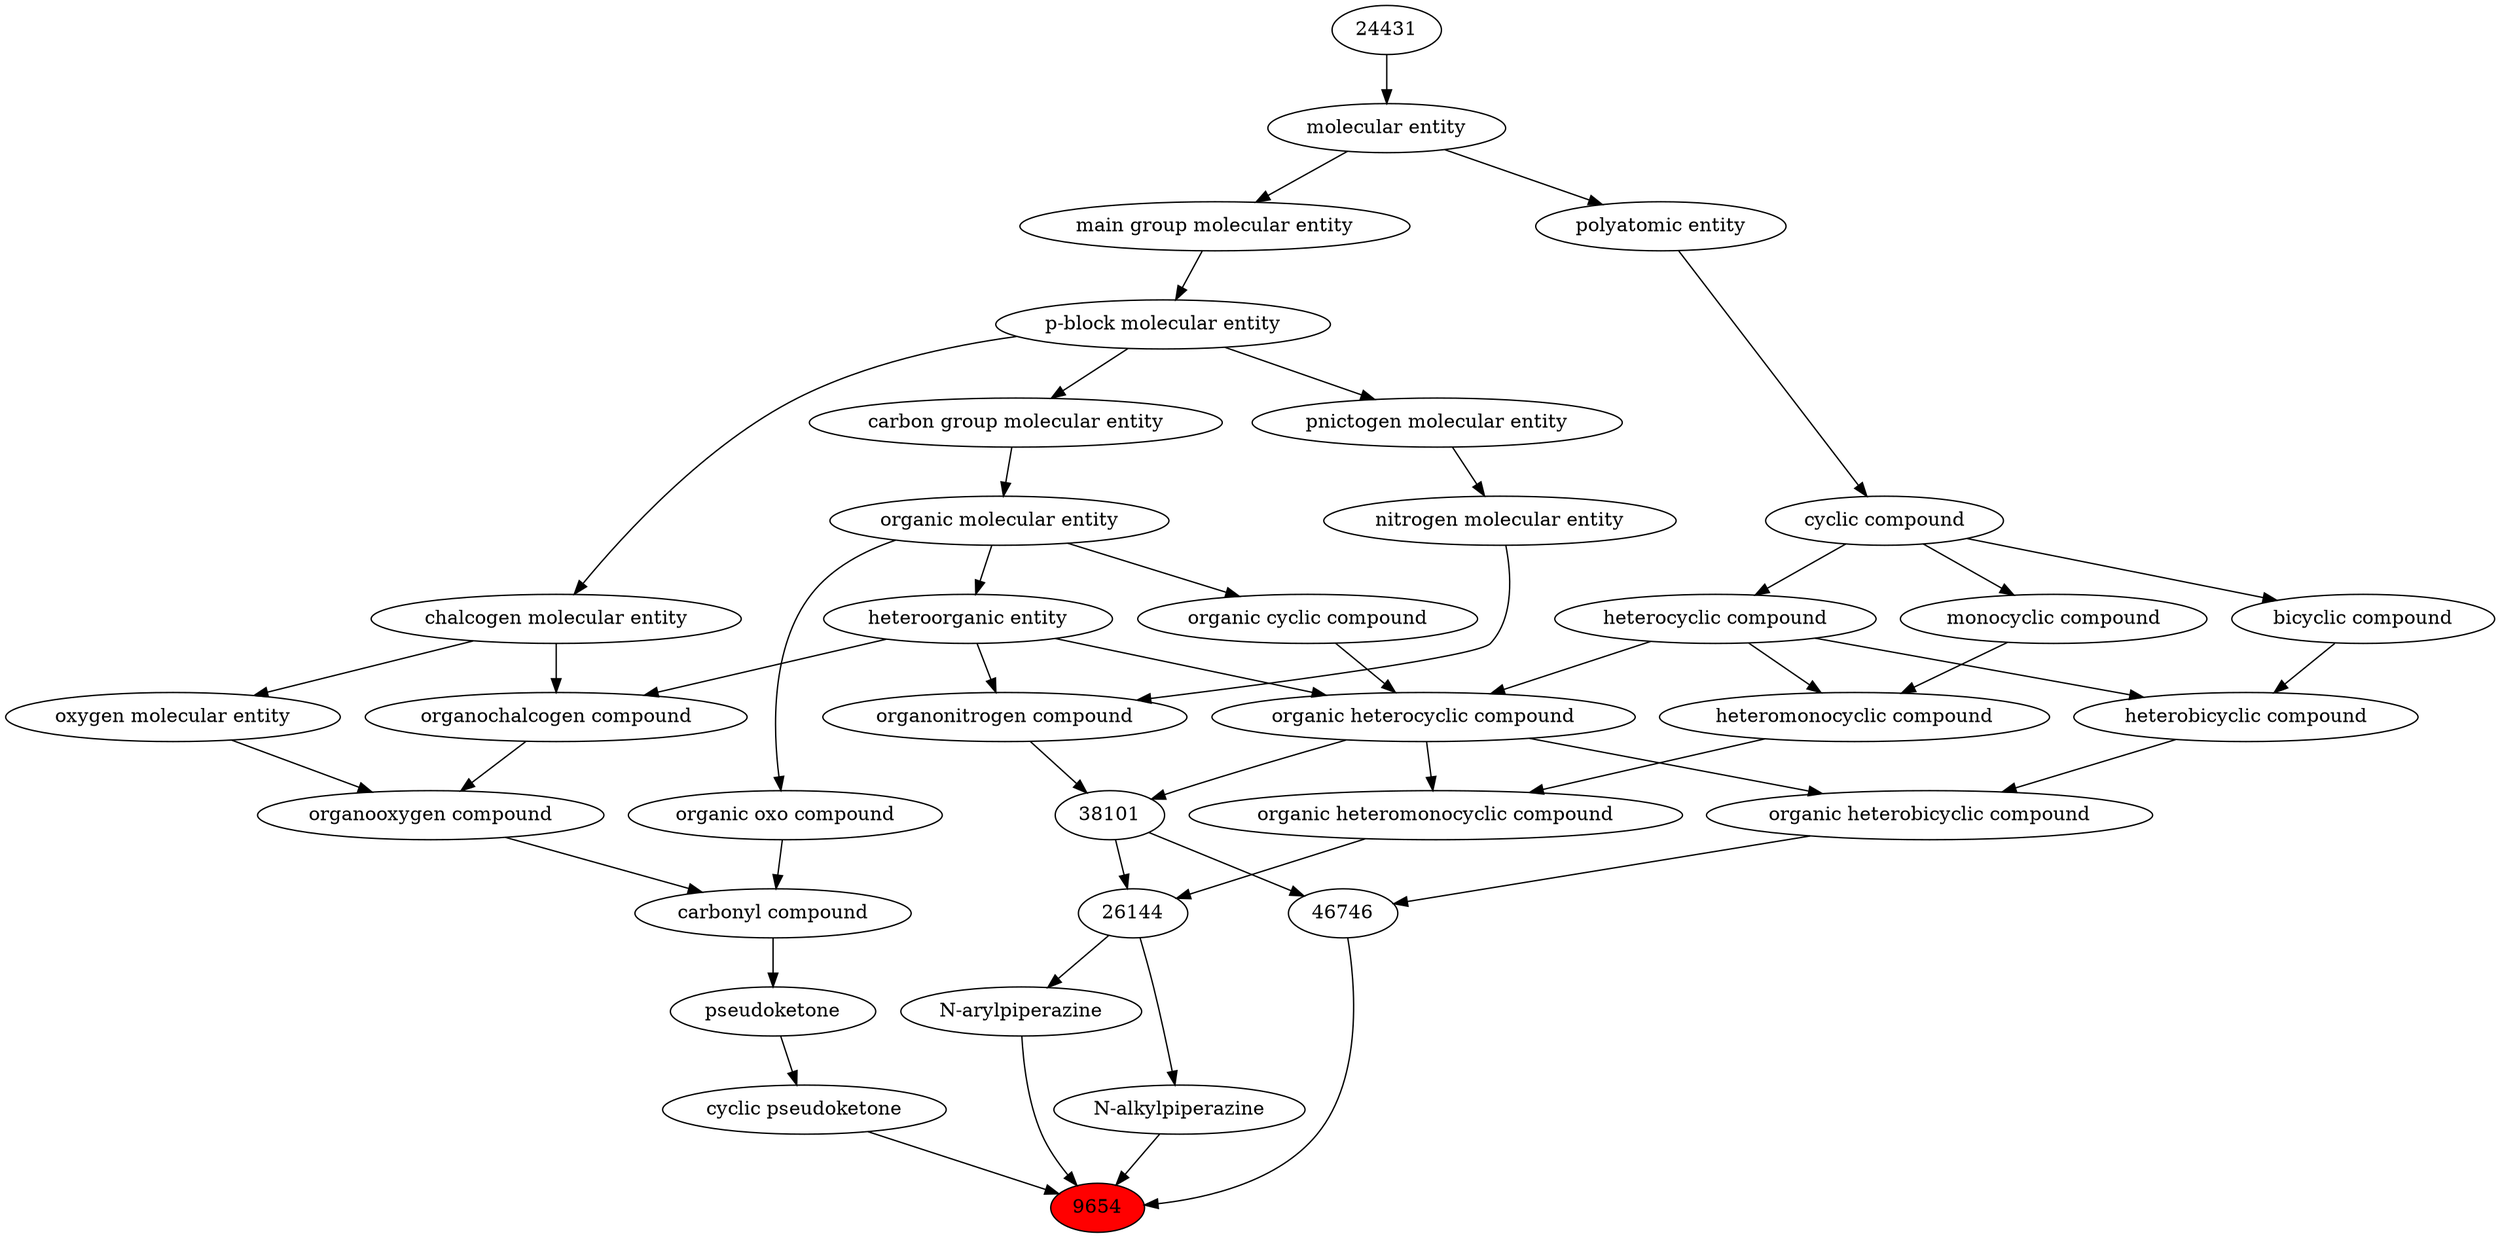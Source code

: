 digraph tree{ 
9654 [label="9654" fillcolor=red style=filled]
46845 -> 9654
46848 -> 9654
46746 -> 9654
36588 -> 9654
46845 [label="N-alkylpiperazine"]
26144 -> 46845
46848 [label="N-arylpiperazine"]
26144 -> 46848
46746 [label="46746"]
27171 -> 46746
38101 -> 46746
36588 [label="cyclic pseudoketone"]
36585 -> 36588
26144 [label="26144"]
38101 -> 26144
25693 -> 26144
27171 [label="organic heterobicyclic compound"]
33672 -> 27171
24532 -> 27171
38101 [label="38101"]
24532 -> 38101
35352 -> 38101
36585 [label="pseudoketone"]
36586 -> 36585
25693 [label="organic heteromonocyclic compound"]
33670 -> 25693
24532 -> 25693
33672 [label="heterobicyclic compound"]
33636 -> 33672
5686 -> 33672
24532 [label="organic heterocyclic compound"]
33285 -> 24532
33832 -> 24532
5686 -> 24532
35352 [label="organonitrogen compound"]
51143 -> 35352
33285 -> 35352
36586 [label="carbonyl compound"]
36587 -> 36586
36963 -> 36586
33670 [label="heteromonocyclic compound"]
5686 -> 33670
33661 -> 33670
33636 [label="bicyclic compound"]
33595 -> 33636
5686 [label="heterocyclic compound"]
33595 -> 5686
33285 [label="heteroorganic entity"]
50860 -> 33285
33832 [label="organic cyclic compound"]
50860 -> 33832
51143 [label="nitrogen molecular entity"]
33302 -> 51143
36587 [label="organic oxo compound"]
50860 -> 36587
36963 [label="organooxygen compound"]
36962 -> 36963
25806 -> 36963
33661 [label="monocyclic compound"]
33595 -> 33661
33595 [label="cyclic compound"]
36357 -> 33595
50860 [label="organic molecular entity"]
33582 -> 50860
33302 [label="pnictogen molecular entity"]
33675 -> 33302
36962 [label="organochalcogen compound"]
33285 -> 36962
33304 -> 36962
25806 [label="oxygen molecular entity"]
33304 -> 25806
36357 [label="polyatomic entity"]
23367 -> 36357
33582 [label="carbon group molecular entity"]
33675 -> 33582
33675 [label="p-block molecular entity"]
33579 -> 33675
33304 [label="chalcogen molecular entity"]
33675 -> 33304
23367 [label="molecular entity"]
24431 -> 23367
33579 [label="main group molecular entity"]
23367 -> 33579
24431 [label="24431"]
}